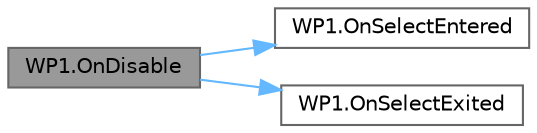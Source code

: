 digraph "WP1.OnDisable"
{
 // LATEX_PDF_SIZE
  bgcolor="transparent";
  edge [fontname=Helvetica,fontsize=10,labelfontname=Helvetica,labelfontsize=10];
  node [fontname=Helvetica,fontsize=10,shape=box,height=0.2,width=0.4];
  rankdir="LR";
  Node1 [id="Node000001",label="WP1.OnDisable",height=0.2,width=0.4,color="gray40", fillcolor="grey60", style="filled", fontcolor="black",tooltip="This method is called when the object is disabled and removes event listeners for the selectEntered a..."];
  Node1 -> Node2 [id="edge1_Node000001_Node000002",color="steelblue1",style="solid",tooltip=" "];
  Node2 [id="Node000002",label="WP1.OnSelectEntered",height=0.2,width=0.4,color="grey40", fillcolor="white", style="filled",URL="$class_w_p1.html#adc819bfd04bb0a89e34b53f2e3a586be",tooltip="This method is called when an interactor enters the object and sets the interactor and initialInterac..."];
  Node1 -> Node3 [id="edge2_Node000001_Node000003",color="steelblue1",style="solid",tooltip=" "];
  Node3 [id="Node000003",label="WP1.OnSelectExited",height=0.2,width=0.4,color="grey40", fillcolor="white", style="filled",URL="$class_w_p1.html#acd03dfc454ff0b7decd389b8dd71f8a7",tooltip="This method is called when an interactor exits the object and resets the isInteracting and interactor..."];
}
